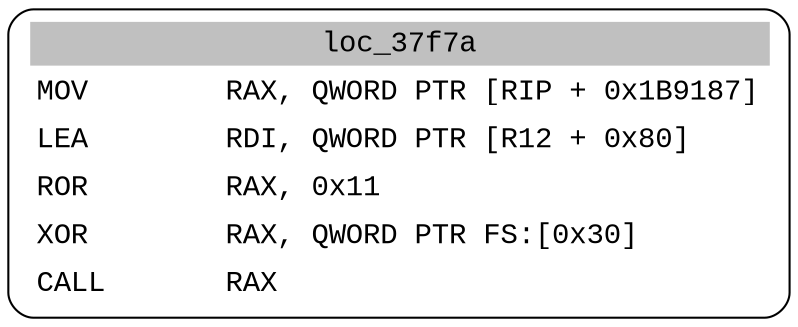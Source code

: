digraph asm_graph {
1941 [
shape="Mrecord" fontname="Courier New"label =<<table border="0" cellborder="0" cellpadding="3"><tr><td align="center" colspan="2" bgcolor="grey">loc_37f7a</td></tr><tr><td align="left">MOV        RAX, QWORD PTR [RIP + 0x1B9187]</td></tr><tr><td align="left">LEA        RDI, QWORD PTR [R12 + 0x80]</td></tr><tr><td align="left">ROR        RAX, 0x11</td></tr><tr><td align="left">XOR        RAX, QWORD PTR FS:[0x30]</td></tr><tr><td align="left">CALL       RAX</td></tr></table>> ];
}
